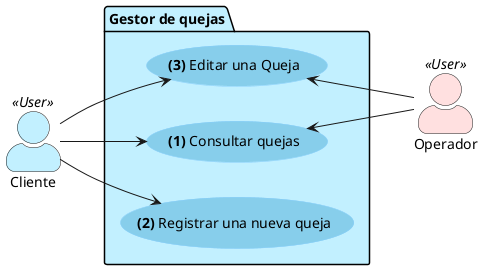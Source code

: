 @startuml quejas
left to right direction
skinparam actorStyle awesome
skinparam usecase {
  BackgroundColor SkyBlue
  BorderColor LightSkyBlue
}

actor Operador <<User>> #IMPLEMENTATION
actor Cliente <<User>> #APPLICATION

package "Gestor de quejas" #APPLICATION{
  usecase "<b>(1)</b> Consultar quejas" as consultarQuejas
  usecase "<b>(2)</b> Registrar una nueva queja" as registrarQueja
  usecase "<b>(3)</b> Editar una Queja" as editarQueja
}

Operador -up-> consultarQuejas
Operador -up-> editarQueja

Cliente --> consultarQuejas
Cliente --> editarQueja
Cliente --> registrarQueja

@enduml